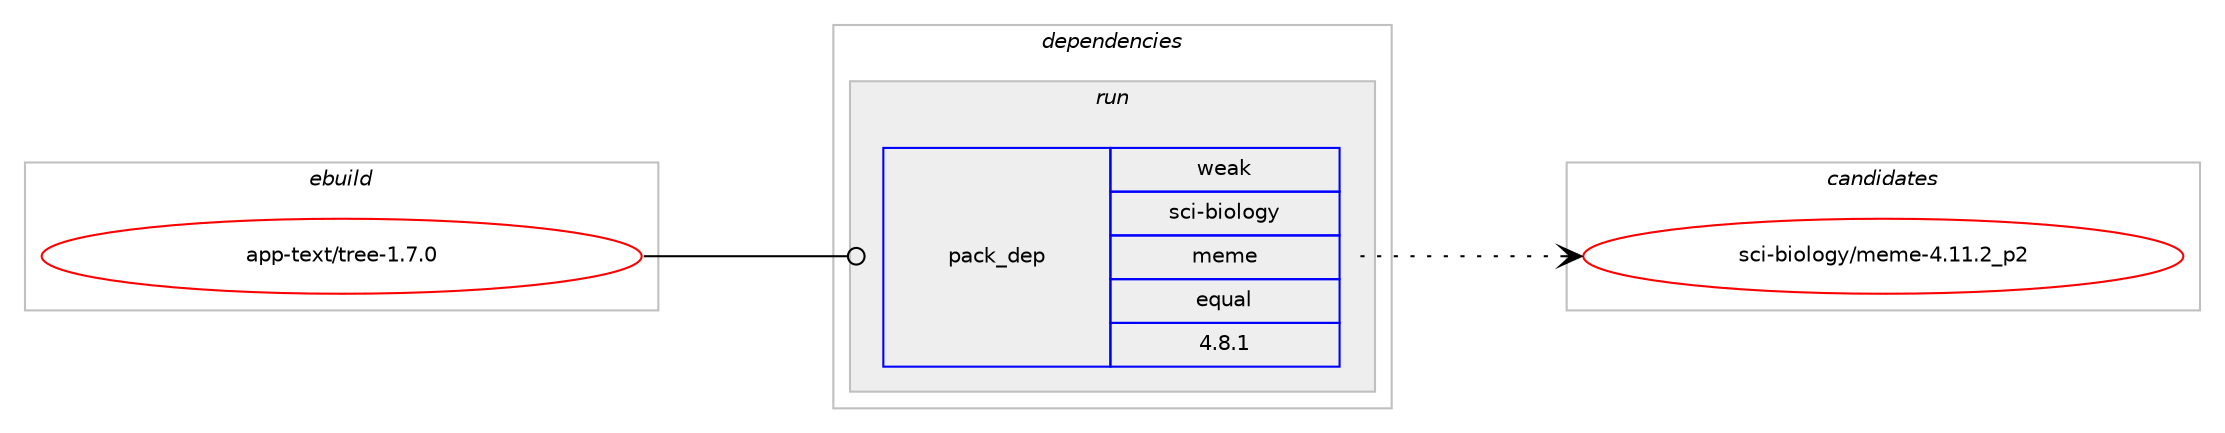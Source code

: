 digraph prolog {

# *************
# Graph options
# *************

newrank=true;
concentrate=true;
compound=true;
graph [rankdir=LR,fontname=Helvetica,fontsize=10,ranksep=1.5];#, ranksep=2.5, nodesep=0.2];
edge  [arrowhead=vee];
node  [fontname=Helvetica,fontsize=10];

# **********
# The ebuild
# **********

subgraph cluster_leftcol {
color=gray;
rank=same;
label=<<i>ebuild</i>>;
id [label="app-text/tree-1.7.0", color=red, width=4, href="../app-text/tree-1.7.0.svg"];
}

# ****************
# The dependencies
# ****************

subgraph cluster_midcol {
color=gray;
label=<<i>dependencies</i>>;
subgraph cluster_compile {
fillcolor="#eeeeee";
style=filled;
label=<<i>compile</i>>;
}
subgraph cluster_compileandrun {
fillcolor="#eeeeee";
style=filled;
label=<<i>compile and run</i>>;
}
subgraph cluster_run {
fillcolor="#eeeeee";
style=filled;
label=<<i>run</i>>;
subgraph pack936272 {
dependency1313055 [label=<<TABLE BORDER="0" CELLBORDER="1" CELLSPACING="0" CELLPADDING="4" WIDTH="220"><TR><TD ROWSPAN="6" CELLPADDING="30">pack_dep</TD></TR><TR><TD WIDTH="110">weak</TD></TR><TR><TD>sci-biology</TD></TR><TR><TD>meme</TD></TR><TR><TD>equal</TD></TR><TR><TD>4.8.1</TD></TR></TABLE>>, shape=none, color=blue];
}
id:e -> dependency1313055:w [weight=20,style="solid",arrowhead="odot"];
}
}

# **************
# The candidates
# **************

subgraph cluster_choices {
rank=same;
color=gray;
label=<<i>candidates</i>>;

subgraph choice936272 {
color=black;
nodesep=1;
choice11599105459810511110811110312147109101109101455246494946509511250 [label="sci-biology/meme-4.11.2_p2", color=red, width=4,href="../sci-biology/meme-4.11.2_p2.svg"];
dependency1313055:e -> choice11599105459810511110811110312147109101109101455246494946509511250:w [style=dotted,weight="100"];
}
}

}
